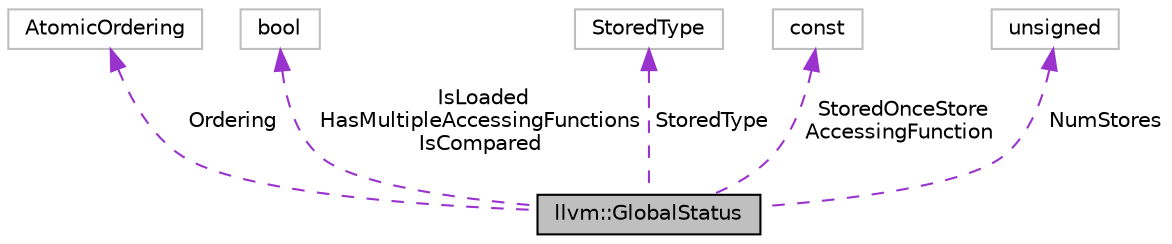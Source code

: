 digraph "llvm::GlobalStatus"
{
 // LATEX_PDF_SIZE
  bgcolor="transparent";
  edge [fontname="Helvetica",fontsize="10",labelfontname="Helvetica",labelfontsize="10"];
  node [fontname="Helvetica",fontsize="10",shape=record];
  Node1 [label="llvm::GlobalStatus",height=0.2,width=0.4,color="black", fillcolor="grey75", style="filled", fontcolor="black",tooltip="As we analyze each global, keep track of some information about it."];
  Node2 -> Node1 [dir="back",color="darkorchid3",fontsize="10",style="dashed",label=" Ordering" ,fontname="Helvetica"];
  Node2 [label="AtomicOrdering",height=0.2,width=0.4,color="grey75",tooltip=" "];
  Node3 -> Node1 [dir="back",color="darkorchid3",fontsize="10",style="dashed",label=" IsLoaded\nHasMultipleAccessingFunctions\nIsCompared" ,fontname="Helvetica"];
  Node3 [label="bool",height=0.2,width=0.4,color="grey75",tooltip=" "];
  Node4 -> Node1 [dir="back",color="darkorchid3",fontsize="10",style="dashed",label=" StoredType" ,fontname="Helvetica"];
  Node4 [label="StoredType",height=0.2,width=0.4,color="grey75",tooltip=" "];
  Node5 -> Node1 [dir="back",color="darkorchid3",fontsize="10",style="dashed",label=" StoredOnceStore\nAccessingFunction" ,fontname="Helvetica"];
  Node5 [label="const",height=0.2,width=0.4,color="grey75",tooltip=" "];
  Node6 -> Node1 [dir="back",color="darkorchid3",fontsize="10",style="dashed",label=" NumStores" ,fontname="Helvetica"];
  Node6 [label="unsigned",height=0.2,width=0.4,color="grey75",tooltip=" "];
}
